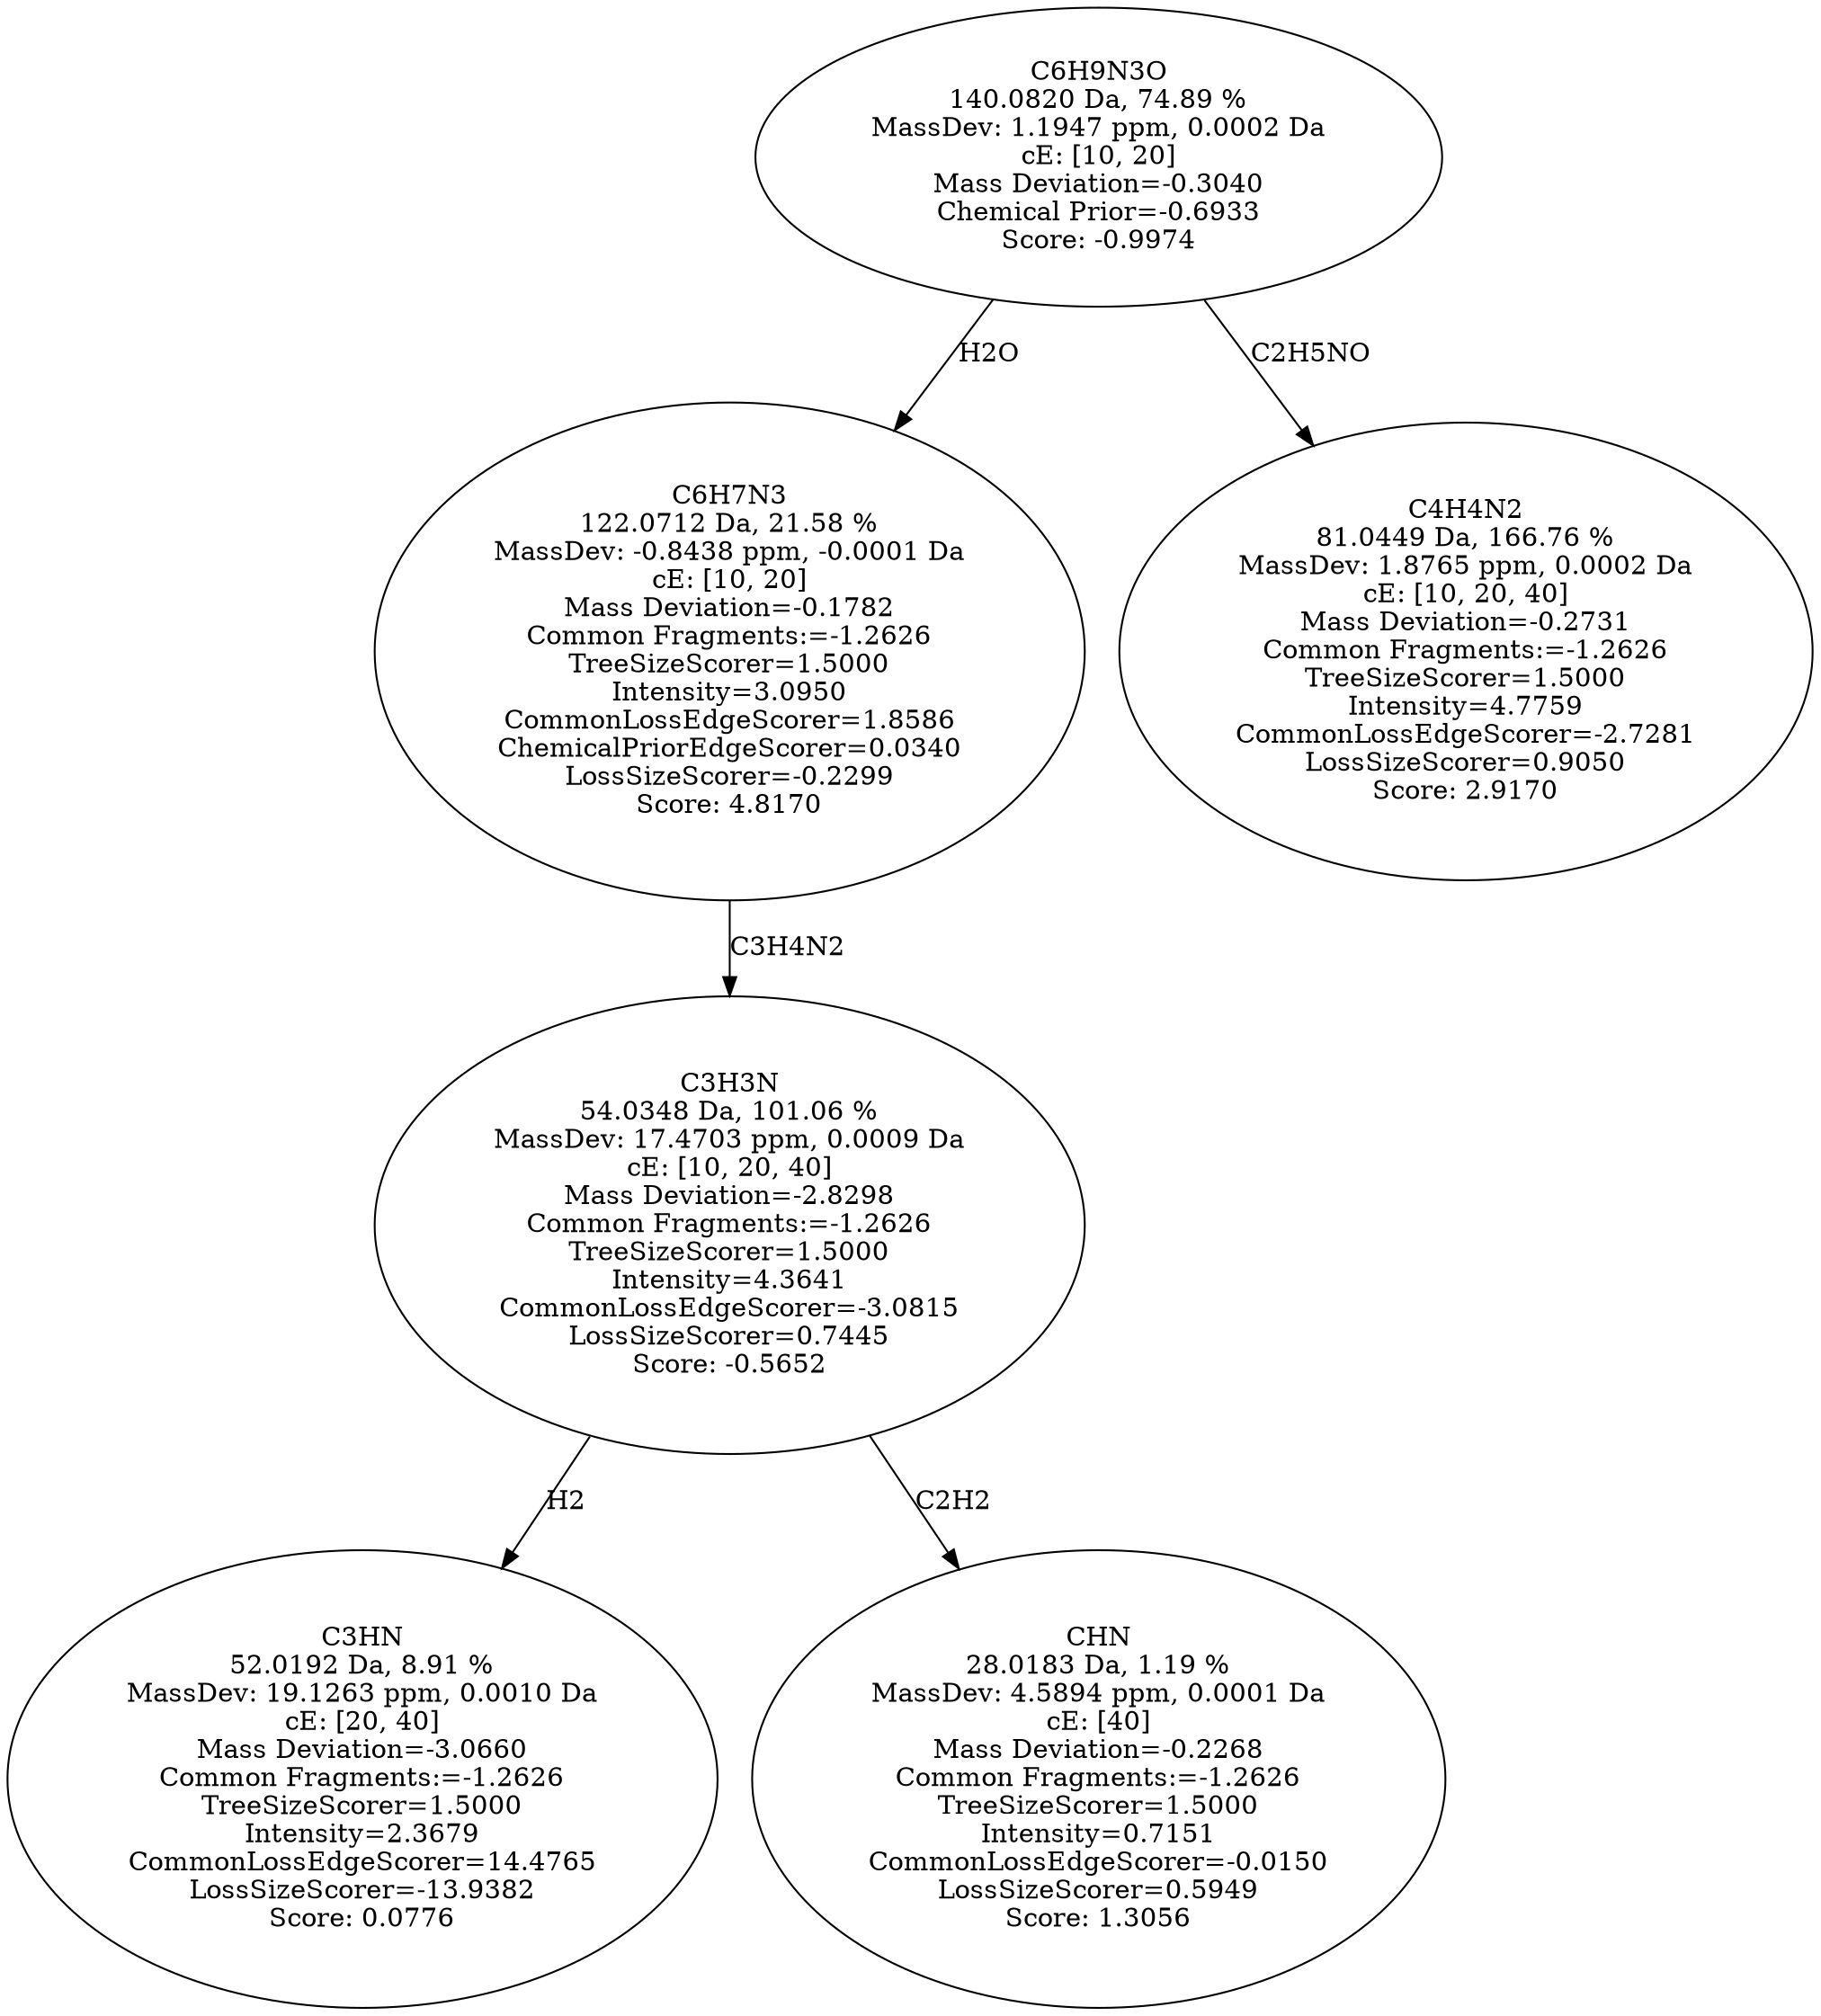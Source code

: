 strict digraph {
v1 [label="C3HN\n52.0192 Da, 8.91 %\nMassDev: 19.1263 ppm, 0.0010 Da\ncE: [20, 40]\nMass Deviation=-3.0660\nCommon Fragments:=-1.2626\nTreeSizeScorer=1.5000\nIntensity=2.3679\nCommonLossEdgeScorer=14.4765\nLossSizeScorer=-13.9382\nScore: 0.0776"];
v2 [label="CHN\n28.0183 Da, 1.19 %\nMassDev: 4.5894 ppm, 0.0001 Da\ncE: [40]\nMass Deviation=-0.2268\nCommon Fragments:=-1.2626\nTreeSizeScorer=1.5000\nIntensity=0.7151\nCommonLossEdgeScorer=-0.0150\nLossSizeScorer=0.5949\nScore: 1.3056"];
v3 [label="C3H3N\n54.0348 Da, 101.06 %\nMassDev: 17.4703 ppm, 0.0009 Da\ncE: [10, 20, 40]\nMass Deviation=-2.8298\nCommon Fragments:=-1.2626\nTreeSizeScorer=1.5000\nIntensity=4.3641\nCommonLossEdgeScorer=-3.0815\nLossSizeScorer=0.7445\nScore: -0.5652"];
v4 [label="C6H7N3\n122.0712 Da, 21.58 %\nMassDev: -0.8438 ppm, -0.0001 Da\ncE: [10, 20]\nMass Deviation=-0.1782\nCommon Fragments:=-1.2626\nTreeSizeScorer=1.5000\nIntensity=3.0950\nCommonLossEdgeScorer=1.8586\nChemicalPriorEdgeScorer=0.0340\nLossSizeScorer=-0.2299\nScore: 4.8170"];
v5 [label="C4H4N2\n81.0449 Da, 166.76 %\nMassDev: 1.8765 ppm, 0.0002 Da\ncE: [10, 20, 40]\nMass Deviation=-0.2731\nCommon Fragments:=-1.2626\nTreeSizeScorer=1.5000\nIntensity=4.7759\nCommonLossEdgeScorer=-2.7281\nLossSizeScorer=0.9050\nScore: 2.9170"];
v6 [label="C6H9N3O\n140.0820 Da, 74.89 %\nMassDev: 1.1947 ppm, 0.0002 Da\ncE: [10, 20]\nMass Deviation=-0.3040\nChemical Prior=-0.6933\nScore: -0.9974"];
v3 -> v1 [label="H2"];
v3 -> v2 [label="C2H2"];
v4 -> v3 [label="C3H4N2"];
v6 -> v4 [label="H2O"];
v6 -> v5 [label="C2H5NO"];
}